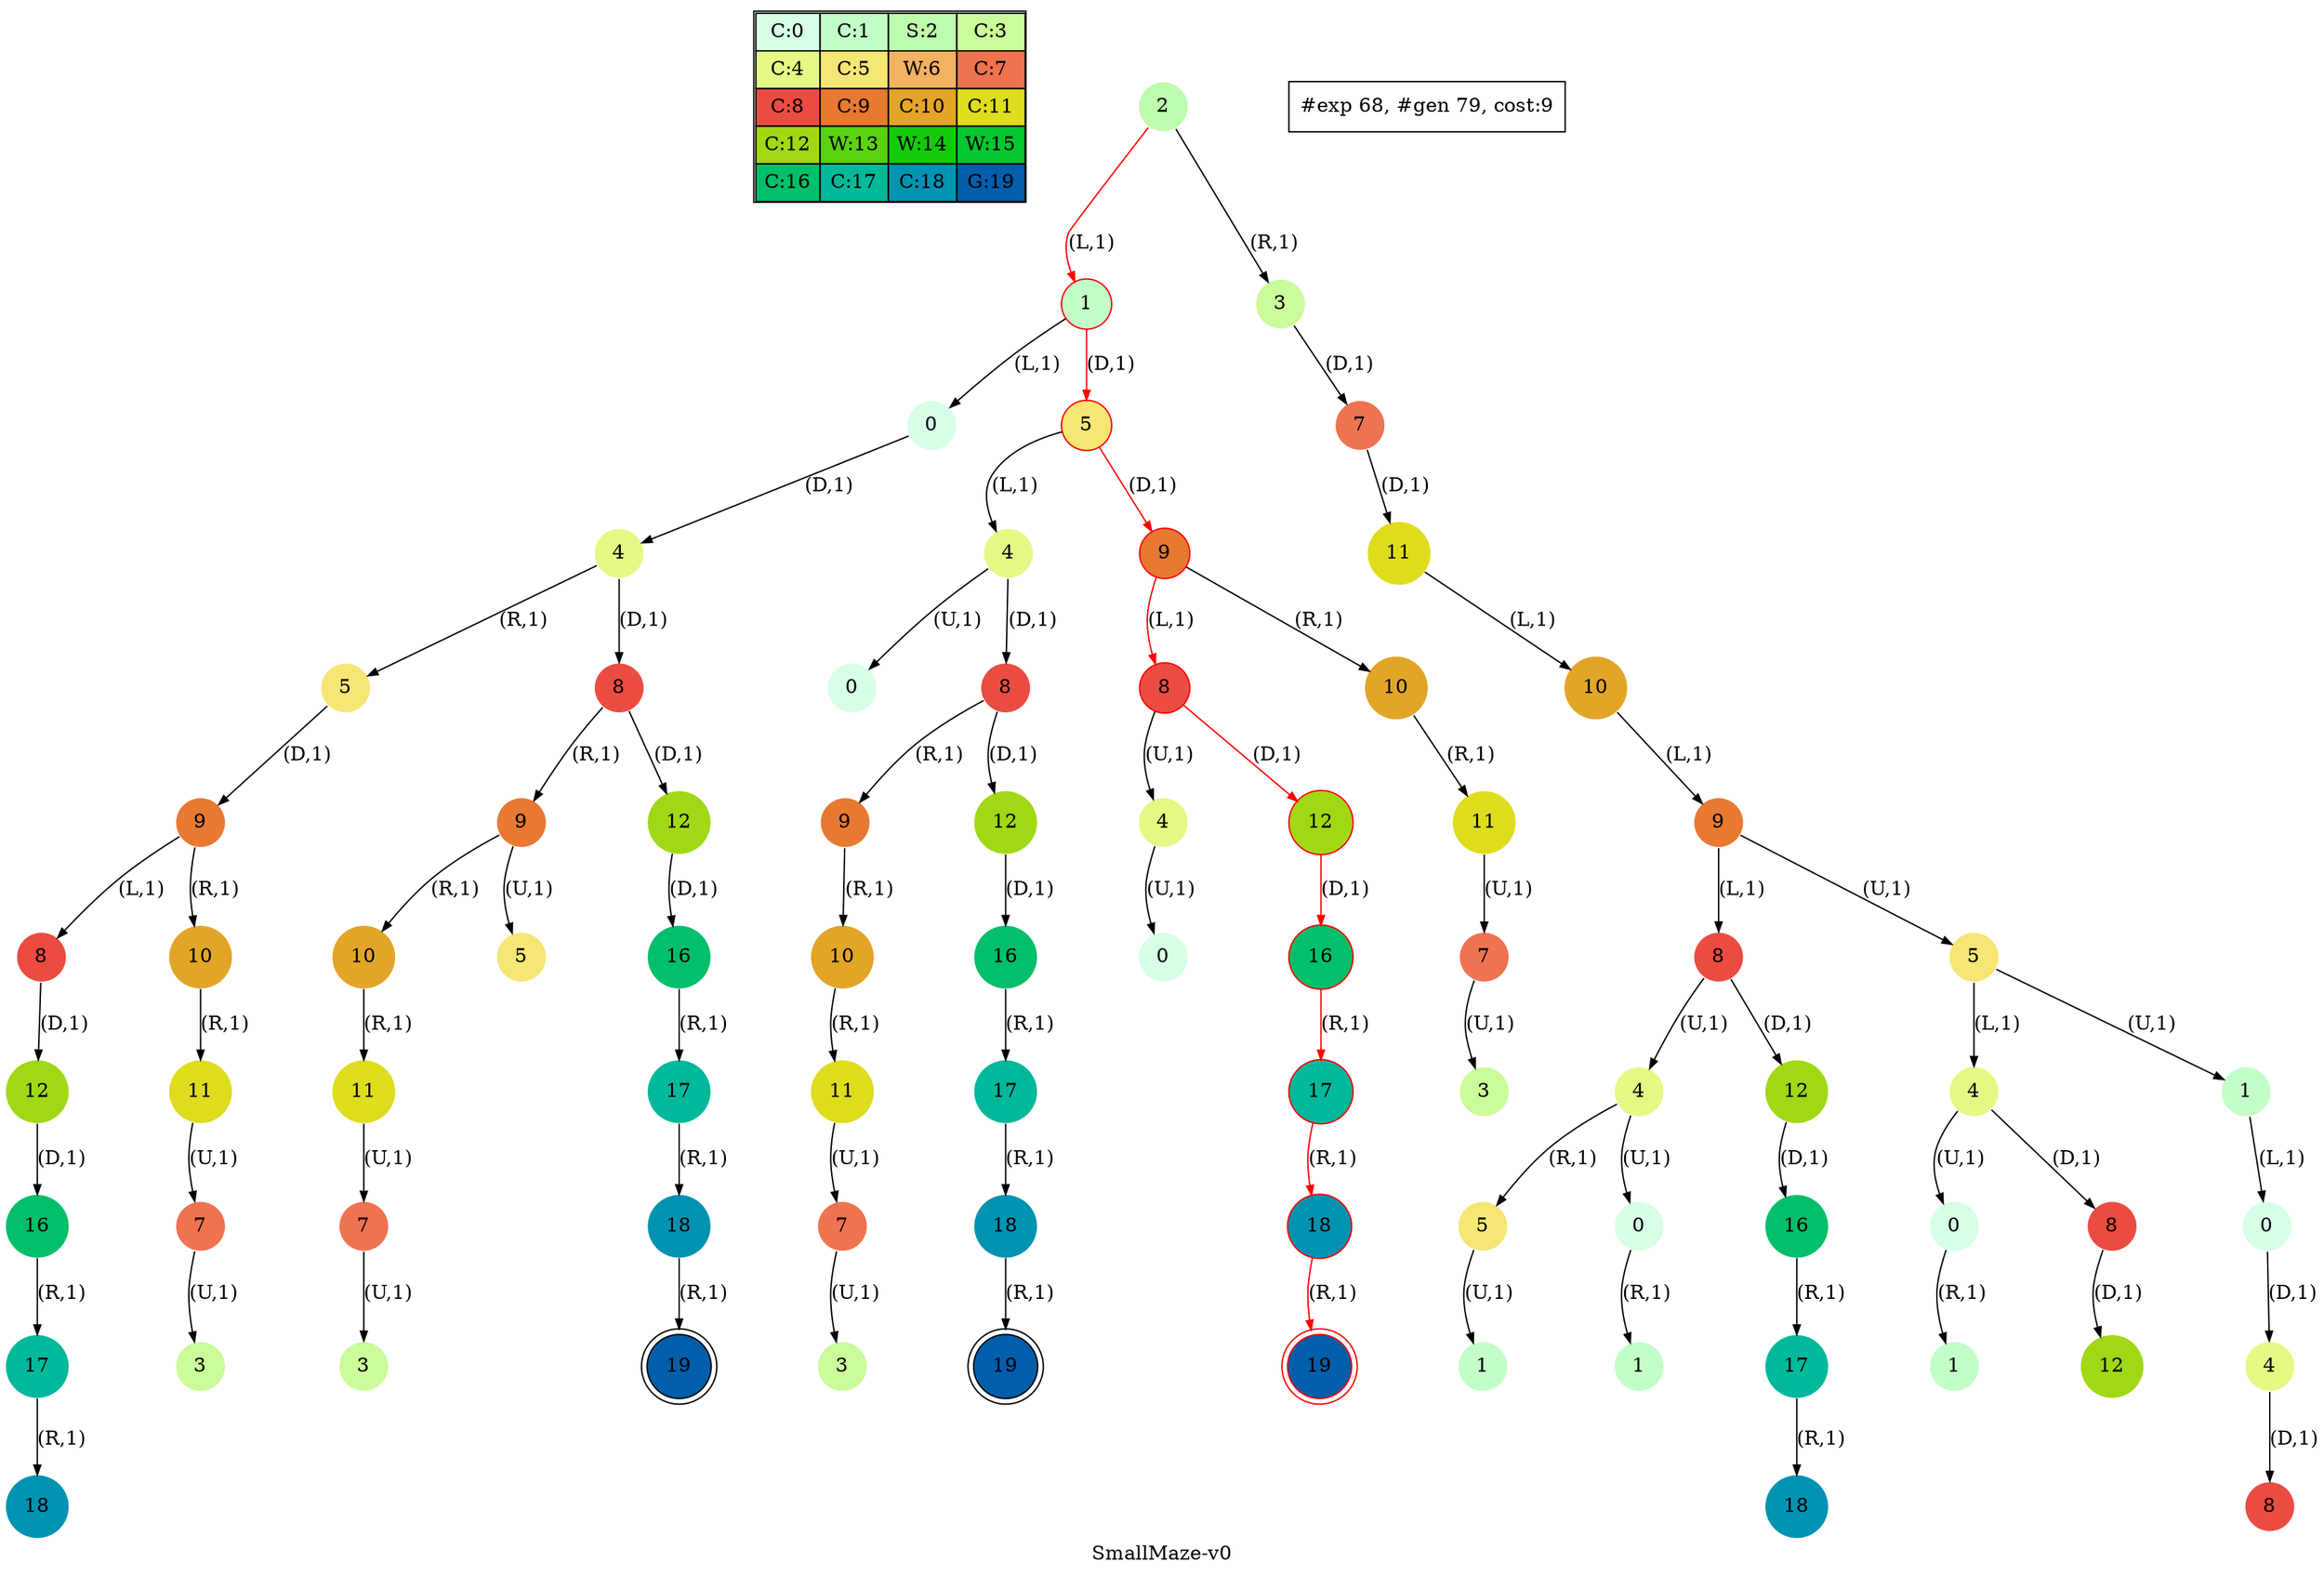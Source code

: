 digraph SmallMaze { label="SmallMaze-v0"
subgraph MAP {label=Map;map [shape=plaintext label=<<table border="1" cellpadding="5" cellspacing="0" cellborder="1"><tr><td bgcolor="0.39803922 0.15947579 0.99679532 1.        ">C:0</td><td bgcolor="0.35098039 0.23194764 0.99315867 1.        ">C:1</td><td bgcolor="0.29607843 0.31486959 0.98720184 1.        ">S:2</td><td bgcolor="0.24901961 0.38410575 0.98063477 1.        ">C:3</td></tr><tr><td bgcolor="0.19411765 0.46220388 0.97128103 1.        ">C:4</td><td bgcolor="0.14705882 0.52643216 0.96182564 1.        ">C:5</td><td bgcolor="0.09215686 0.59770746 0.94913494 1.        ">W:6</td><td bgcolor="0.0372549  0.66454018 0.93467977 1.        ">C:7</td></tr><tr><td bgcolor="0.00980392 0.71791192 0.92090552 1.        ">C:8</td><td bgcolor="0.06470588 0.77520398 0.9032472  1.        ">C:9</td><td bgcolor="0.11176471 0.81974048 0.88677369 1.        ">C:10</td><td bgcolor="0.16666667 0.8660254  0.8660254  1.        ">C:11</td></tr><tr><td bgcolor="0.21372549 0.9005867  0.84695821 1.        ">C:12</td><td bgcolor="0.26862745 0.93467977 0.82325295 1.        ">W:13</td><td bgcolor="0.32352941 0.96182564 0.79801723 1.        ">W:14</td><td bgcolor="0.37058824 0.97940977 0.77520398 1.        ">W:15</td></tr><tr><td bgcolor="0.4254902  0.99315867 0.74725253 1.        ">C:16</td><td bgcolor="0.47254902 0.99907048 0.72218645 1.        ">C:17</td><td bgcolor="0.52745098 0.99907048 0.69169844 1.        ">C:18</td><td bgcolor="0.5745098  0.99315867 0.66454018 1.        ">G:19</td></tr></table>>]} 
nodesep=1 ranksep=0.5 node [shape=circle] edge [arrowsize=0.7] 
"0_2" [label=2 style=filled color=white  fillcolor="0.29607843 0.31486959 0.98720184 1.        "]; 
"0_2.1-0" [label=1 style=filled color=white  fillcolor="0.35098039 0.23194764 0.99315867 1.        "color=red ];   "0_2" -> "0_2.1-0" [label="(L,1)" color=red ];  
"0_2.3-1" [label=3 style=filled color=white  fillcolor="0.24901961 0.38410575 0.98063477 1.        "];  "0_2" -> "0_2.3-1" [label="(R,1)" ]; 
"0_2.1.0-0" [label=0 style=filled color=white  fillcolor="0.39803922 0.15947579 0.99679532 1.        "];  "0_2.1-0" -> "0_2.1.0-0" [label="(L,1)" ]; 
"0_2.1.5-3" [label=5 style=filled color=white  fillcolor="0.14705882 0.52643216 0.96182564 1.        "color=red ];   "0_2.1-0" -> "0_2.1.5-3" [label="(D,1)" color=red ];  
"0_2.3.7-3" [label=7 style=filled color=white  fillcolor="0.0372549  0.66454018 0.93467977 1.        "];  "0_2.3-1" -> "0_2.3.7-3" [label="(D,1)" ]; 
"0_2.1.0.4-3" [label=4 style=filled color=white  fillcolor="0.19411765 0.46220388 0.97128103 1.        "];  "0_2.1.0-0" -> "0_2.1.0.4-3" [label="(D,1)" ]; 
"0_2.1.5.4-0" [label=4 style=filled color=white  fillcolor="0.19411765 0.46220388 0.97128103 1.        "];  "0_2.1.5-3" -> "0_2.1.5.4-0" [label="(L,1)" ]; 
"0_2.1.5.9-3" [label=9 style=filled color=white  fillcolor="0.06470588 0.77520398 0.9032472  1.        "color=red ];   "0_2.1.5-3" -> "0_2.1.5.9-3" [label="(D,1)" color=red ];  
"0_2.3.7.11-3" [label=11 style=filled color=white  fillcolor="0.16666667 0.8660254  0.8660254  1.        "];  "0_2.3.7-3" -> "0_2.3.7.11-3" [label="(D,1)" ]; 
"0_2.1.5.4.0-2" [label=0 style=filled color=white  fillcolor="0.39803922 0.15947579 0.99679532 1.        "];  "0_2.1.5.4-0" -> "0_2.1.5.4.0-2" [label="(U,1)" ]; 
"0_2.1.5.4.8-3" [label=8 style=filled color=white  fillcolor="0.00980392 0.71791192 0.92090552 1.        "];  "0_2.1.5.4-0" -> "0_2.1.5.4.8-3" [label="(D,1)" ]; 
"0_2.1.5.9.8-0" [label=8 style=filled color=white  fillcolor="0.00980392 0.71791192 0.92090552 1.        "color=red ];   "0_2.1.5.9-3" -> "0_2.1.5.9.8-0" [label="(L,1)" color=red ];  
"0_2.1.5.9.10-1" [label=10 style=filled color=white  fillcolor="0.11176471 0.81974048 0.88677369 1.        "];  "0_2.1.5.9-3" -> "0_2.1.5.9.10-1" [label="(R,1)" ]; 
"0_2.3.7.11.10-0" [label=10 style=filled color=white  fillcolor="0.11176471 0.81974048 0.88677369 1.        "];  "0_2.3.7.11-3" -> "0_2.3.7.11.10-0" [label="(L,1)" ]; 
"0_2.1.0.4.5-1" [label=5 style=filled color=white  fillcolor="0.14705882 0.52643216 0.96182564 1.        "];  "0_2.1.0.4-3" -> "0_2.1.0.4.5-1" [label="(R,1)" ]; 
"0_2.1.0.4.8-3" [label=8 style=filled color=white  fillcolor="0.00980392 0.71791192 0.92090552 1.        "];  "0_2.1.0.4-3" -> "0_2.1.0.4.8-3" [label="(D,1)" ]; 
"0_2.1.5.4.8.9-1" [label=9 style=filled color=white  fillcolor="0.06470588 0.77520398 0.9032472  1.        "];  "0_2.1.5.4.8-3" -> "0_2.1.5.4.8.9-1" [label="(R,1)" ]; 
"0_2.1.5.4.8.12-3" [label=12 style=filled color=white  fillcolor="0.21372549 0.9005867  0.84695821 1.        "];  "0_2.1.5.4.8-3" -> "0_2.1.5.4.8.12-3" [label="(D,1)" ]; 
"0_2.3.7.11.10.9-0" [label=9 style=filled color=white  fillcolor="0.06470588 0.77520398 0.9032472  1.        "];  "0_2.3.7.11.10-0" -> "0_2.3.7.11.10.9-0" [label="(L,1)" ]; 
"0_2.1.0.4.5.9-3" [label=9 style=filled color=white  fillcolor="0.06470588 0.77520398 0.9032472  1.        "];  "0_2.1.0.4.5-1" -> "0_2.1.0.4.5.9-3" [label="(D,1)" ]; 
"0_2.1.0.4.8.9-1" [label=9 style=filled color=white  fillcolor="0.06470588 0.77520398 0.9032472  1.        "];  "0_2.1.0.4.8-3" -> "0_2.1.0.4.8.9-1" [label="(R,1)" ]; 
"0_2.1.0.4.8.12-3" [label=12 style=filled color=white  fillcolor="0.21372549 0.9005867  0.84695821 1.        "];  "0_2.1.0.4.8-3" -> "0_2.1.0.4.8.12-3" [label="(D,1)" ]; 
"0_2.1.5.9.8.4-2" [label=4 style=filled color=white  fillcolor="0.19411765 0.46220388 0.97128103 1.        "];  "0_2.1.5.9.8-0" -> "0_2.1.5.9.8.4-2" [label="(U,1)" ]; 
"0_2.1.5.9.8.12-3" [label=12 style=filled color=white  fillcolor="0.21372549 0.9005867  0.84695821 1.        "color=red ];   "0_2.1.5.9.8-0" -> "0_2.1.5.9.8.12-3" [label="(D,1)" color=red ];  
"0_2.1.5.9.10.11-1" [label=11 style=filled color=white  fillcolor="0.16666667 0.8660254  0.8660254  1.        "];  "0_2.1.5.9.10-1" -> "0_2.1.5.9.10.11-1" [label="(R,1)" ]; 
"0_2.1.5.4.8.9.10-1" [label=10 style=filled color=white  fillcolor="0.11176471 0.81974048 0.88677369 1.        "];  "0_2.1.5.4.8.9-1" -> "0_2.1.5.4.8.9.10-1" [label="(R,1)" ]; 
"0_2.3.7.11.10.9.8-0" [label=8 style=filled color=white  fillcolor="0.00980392 0.71791192 0.92090552 1.        "];  "0_2.3.7.11.10.9-0" -> "0_2.3.7.11.10.9.8-0" [label="(L,1)" ]; 
"0_2.3.7.11.10.9.5-2" [label=5 style=filled color=white  fillcolor="0.14705882 0.52643216 0.96182564 1.        "];  "0_2.3.7.11.10.9-0" -> "0_2.3.7.11.10.9.5-2" [label="(U,1)" ]; 
"0_2.1.5.9.10.11.7-2" [label=7 style=filled color=white  fillcolor="0.0372549  0.66454018 0.93467977 1.        "];  "0_2.1.5.9.10.11-1" -> "0_2.1.5.9.10.11.7-2" [label="(U,1)" ]; 
"0_2.1.5.9.8.4.0-2" [label=0 style=filled color=white  fillcolor="0.39803922 0.15947579 0.99679532 1.        "];  "0_2.1.5.9.8.4-2" -> "0_2.1.5.9.8.4.0-2" [label="(U,1)" ]; 
"0_2.1.5.4.8.12.16-3" [label=16 style=filled color=white  fillcolor="0.4254902  0.99315867 0.74725253 1.        "];  "0_2.1.5.4.8.12-3" -> "0_2.1.5.4.8.12.16-3" [label="(D,1)" ]; 
"0_2.1.0.4.5.9.8-0" [label=8 style=filled color=white  fillcolor="0.00980392 0.71791192 0.92090552 1.        "];  "0_2.1.0.4.5.9-3" -> "0_2.1.0.4.5.9.8-0" [label="(L,1)" ]; 
"0_2.1.0.4.5.9.10-1" [label=10 style=filled color=white  fillcolor="0.11176471 0.81974048 0.88677369 1.        "];  "0_2.1.0.4.5.9-3" -> "0_2.1.0.4.5.9.10-1" [label="(R,1)" ]; 
"0_2.1.5.9.8.12.16-3" [label=16 style=filled color=white  fillcolor="0.4254902  0.99315867 0.74725253 1.        "color=red ];   "0_2.1.5.9.8.12-3" -> "0_2.1.5.9.8.12.16-3" [label="(D,1)" color=red ];  
"0_2.1.0.4.8.9.10-1" [label=10 style=filled color=white  fillcolor="0.11176471 0.81974048 0.88677369 1.        "];  "0_2.1.0.4.8.9-1" -> "0_2.1.0.4.8.9.10-1" [label="(R,1)" ]; 
"0_2.1.0.4.8.9.5-2" [label=5 style=filled color=white  fillcolor="0.14705882 0.52643216 0.96182564 1.        "];  "0_2.1.0.4.8.9-1" -> "0_2.1.0.4.8.9.5-2" [label="(U,1)" ]; 
"0_2.1.0.4.8.12.16-3" [label=16 style=filled color=white  fillcolor="0.4254902  0.99315867 0.74725253 1.        "];  "0_2.1.0.4.8.12-3" -> "0_2.1.0.4.8.12.16-3" [label="(D,1)" ]; 
"0_2.1.5.4.8.9.10.11-1" [label=11 style=filled color=white  fillcolor="0.16666667 0.8660254  0.8660254  1.        "];  "0_2.1.5.4.8.9.10-1" -> "0_2.1.5.4.8.9.10.11-1" [label="(R,1)" ]; 
"0_2.1.5.9.10.11.7.3-2" [label=3 style=filled color=white  fillcolor="0.24901961 0.38410575 0.98063477 1.        "];  "0_2.1.5.9.10.11.7-2" -> "0_2.1.5.9.10.11.7.3-2" [label="(U,1)" ]; 
"0_2.1.0.4.8.12.16.17-1" [label=17 style=filled color=white  fillcolor="0.47254902 0.99907048 0.72218645 1.        "];  "0_2.1.0.4.8.12.16-3" -> "0_2.1.0.4.8.12.16.17-1" [label="(R,1)" ]; 
"0_2.3.7.11.10.9.5.4-0" [label=4 style=filled color=white  fillcolor="0.19411765 0.46220388 0.97128103 1.        "];  "0_2.3.7.11.10.9.5-2" -> "0_2.3.7.11.10.9.5.4-0" [label="(L,1)" ]; 
"0_2.3.7.11.10.9.5.1-2" [label=1 style=filled color=white  fillcolor="0.35098039 0.23194764 0.99315867 1.        "];  "0_2.3.7.11.10.9.5-2" -> "0_2.3.7.11.10.9.5.1-2" [label="(U,1)" ]; 
"0_2.1.0.4.8.9.10.11-1" [label=11 style=filled color=white  fillcolor="0.16666667 0.8660254  0.8660254  1.        "];  "0_2.1.0.4.8.9.10-1" -> "0_2.1.0.4.8.9.10.11-1" [label="(R,1)" ]; 
"0_2.1.0.4.5.9.8.12-3" [label=12 style=filled color=white  fillcolor="0.21372549 0.9005867  0.84695821 1.        "];  "0_2.1.0.4.5.9.8-0" -> "0_2.1.0.4.5.9.8.12-3" [label="(D,1)" ]; 
"0_2.1.5.9.8.12.16.17-1" [label=17 style=filled color=white  fillcolor="0.47254902 0.99907048 0.72218645 1.        "color=red ];   "0_2.1.5.9.8.12.16-3" -> "0_2.1.5.9.8.12.16.17-1" [label="(R,1)" color=red ];  
"0_2.3.7.11.10.9.8.4-2" [label=4 style=filled color=white  fillcolor="0.19411765 0.46220388 0.97128103 1.        "];  "0_2.3.7.11.10.9.8-0" -> "0_2.3.7.11.10.9.8.4-2" [label="(U,1)" ]; 
"0_2.3.7.11.10.9.8.12-3" [label=12 style=filled color=white  fillcolor="0.21372549 0.9005867  0.84695821 1.        "];  "0_2.3.7.11.10.9.8-0" -> "0_2.3.7.11.10.9.8.12-3" [label="(D,1)" ]; 
"0_2.1.0.4.5.9.10.11-1" [label=11 style=filled color=white  fillcolor="0.16666667 0.8660254  0.8660254  1.        "];  "0_2.1.0.4.5.9.10-1" -> "0_2.1.0.4.5.9.10.11-1" [label="(R,1)" ]; 
"0_2.1.5.4.8.12.16.17-1" [label=17 style=filled color=white  fillcolor="0.47254902 0.99907048 0.72218645 1.        "];  "0_2.1.5.4.8.12.16-3" -> "0_2.1.5.4.8.12.16.17-1" [label="(R,1)" ]; 
"0_2.1.5.4.8.9.10.11.7-2" [label=7 style=filled color=white  fillcolor="0.0372549  0.66454018 0.93467977 1.        "];  "0_2.1.5.4.8.9.10.11-1" -> "0_2.1.5.4.8.9.10.11.7-2" [label="(U,1)" ]; 
"0_2.1.0.4.8.12.16.17.18-1" [label=18 style=filled color=white  fillcolor="0.52745098 0.99907048 0.69169844 1.        "];  "0_2.1.0.4.8.12.16.17-1" -> "0_2.1.0.4.8.12.16.17.18-1" [label="(R,1)" ]; 
"0_2.1.0.4.5.9.10.11.7-2" [label=7 style=filled color=white  fillcolor="0.0372549  0.66454018 0.93467977 1.        "];  "0_2.1.0.4.5.9.10.11-1" -> "0_2.1.0.4.5.9.10.11.7-2" [label="(U,1)" ]; 
"0_2.1.5.4.8.12.16.17.18-1" [label=18 style=filled color=white  fillcolor="0.52745098 0.99907048 0.69169844 1.        "];  "0_2.1.5.4.8.12.16.17-1" -> "0_2.1.5.4.8.12.16.17.18-1" [label="(R,1)" ]; 
"0_2.3.7.11.10.9.5.4.0-2" [label=0 style=filled color=white  fillcolor="0.39803922 0.15947579 0.99679532 1.        "];  "0_2.3.7.11.10.9.5.4-0" -> "0_2.3.7.11.10.9.5.4.0-2" [label="(U,1)" ]; 
"0_2.3.7.11.10.9.5.4.8-3" [label=8 style=filled color=white  fillcolor="0.00980392 0.71791192 0.92090552 1.        "];  "0_2.3.7.11.10.9.5.4-0" -> "0_2.3.7.11.10.9.5.4.8-3" [label="(D,1)" ]; 
"0_2.3.7.11.10.9.8.4.5-1" [label=5 style=filled color=white  fillcolor="0.14705882 0.52643216 0.96182564 1.        "];  "0_2.3.7.11.10.9.8.4-2" -> "0_2.3.7.11.10.9.8.4.5-1" [label="(R,1)" ]; 
"0_2.3.7.11.10.9.8.4.0-2" [label=0 style=filled color=white  fillcolor="0.39803922 0.15947579 0.99679532 1.        "];  "0_2.3.7.11.10.9.8.4-2" -> "0_2.3.7.11.10.9.8.4.0-2" [label="(U,1)" ]; 
"0_2.3.7.11.10.9.8.12.16-3" [label=16 style=filled color=white  fillcolor="0.4254902  0.99315867 0.74725253 1.        "];  "0_2.3.7.11.10.9.8.12-3" -> "0_2.3.7.11.10.9.8.12.16-3" [label="(D,1)" ]; 
"0_2.3.7.11.10.9.5.1.0-0" [label=0 style=filled color=white  fillcolor="0.39803922 0.15947579 0.99679532 1.        "];  "0_2.3.7.11.10.9.5.1-2" -> "0_2.3.7.11.10.9.5.1.0-0" [label="(L,1)" ]; 
"0_2.1.0.4.8.9.10.11.7-2" [label=7 style=filled color=white  fillcolor="0.0372549  0.66454018 0.93467977 1.        "];  "0_2.1.0.4.8.9.10.11-1" -> "0_2.1.0.4.8.9.10.11.7-2" [label="(U,1)" ]; 
"0_2.1.5.9.8.12.16.17.18-1" [label=18 style=filled color=white  fillcolor="0.52745098 0.99907048 0.69169844 1.        "color=red ];   "0_2.1.5.9.8.12.16.17-1" -> "0_2.1.5.9.8.12.16.17.18-1" [label="(R,1)" color=red ];  
"0_2.1.0.4.5.9.8.12.16-3" [label=16 style=filled color=white  fillcolor="0.4254902  0.99315867 0.74725253 1.        "];  "0_2.1.0.4.5.9.8.12-3" -> "0_2.1.0.4.5.9.8.12.16-3" [label="(D,1)" ]; 
"0_2.1.5.4.8.9.10.11.7.3-2" [label=3 style=filled color=white  fillcolor="0.24901961 0.38410575 0.98063477 1.        "];  "0_2.1.5.4.8.9.10.11.7-2" -> "0_2.1.5.4.8.9.10.11.7.3-2" [label="(U,1)" ]; 
"0_2.1.0.4.5.9.10.11.7.3-2" [label=3 style=filled color=white  fillcolor="0.24901961 0.38410575 0.98063477 1.        "];  "0_2.1.0.4.5.9.10.11.7-2" -> "0_2.1.0.4.5.9.10.11.7.3-2" [label="(U,1)" ]; 
"0_2.1.5.9.8.12.16.17.18.19-1" [label=19 style=filled color=red peripheries=2 fillcolor="0.5745098  0.99315867 0.66454018 1.        "color=red ];   "0_2.1.5.9.8.12.16.17.18-1" -> "0_2.1.5.9.8.12.16.17.18.19-1" [label="(R,1)" color=red ];  
"0_2.1.0.4.5.9.8.12.16.17-1" [label=17 style=filled color=white  fillcolor="0.47254902 0.99907048 0.72218645 1.        "];  "0_2.1.0.4.5.9.8.12.16-3" -> "0_2.1.0.4.5.9.8.12.16.17-1" [label="(R,1)" ]; 
"0_2.1.0.4.8.12.16.17.18.19-1" [label=19 style=filled color=black peripheries=2 fillcolor="0.5745098  0.99315867 0.66454018 1.        "];  "0_2.1.0.4.8.12.16.17.18-1" -> "0_2.1.0.4.8.12.16.17.18.19-1" [label="(R,1)" ]; 
"0_2.3.7.11.10.9.8.4.5.1-2" [label=1 style=filled color=white  fillcolor="0.35098039 0.23194764 0.99315867 1.        "];  "0_2.3.7.11.10.9.8.4.5-1" -> "0_2.3.7.11.10.9.8.4.5.1-2" [label="(U,1)" ]; 
"0_2.3.7.11.10.9.5.4.0.1-1" [label=1 style=filled color=white  fillcolor="0.35098039 0.23194764 0.99315867 1.        "];  "0_2.3.7.11.10.9.5.4.0-2" -> "0_2.3.7.11.10.9.5.4.0.1-1" [label="(R,1)" ]; 
"0_2.3.7.11.10.9.5.4.8.12-3" [label=12 style=filled color=white  fillcolor="0.21372549 0.9005867  0.84695821 1.        "];  "0_2.3.7.11.10.9.5.4.8-3" -> "0_2.3.7.11.10.9.5.4.8.12-3" [label="(D,1)" ]; 
"0_2.1.0.4.8.9.10.11.7.3-2" [label=3 style=filled color=white  fillcolor="0.24901961 0.38410575 0.98063477 1.        "];  "0_2.1.0.4.8.9.10.11.7-2" -> "0_2.1.0.4.8.9.10.11.7.3-2" [label="(U,1)" ]; 
"0_2.1.5.4.8.12.16.17.18.19-1" [label=19 style=filled color=black peripheries=2 fillcolor="0.5745098  0.99315867 0.66454018 1.        "];  "0_2.1.5.4.8.12.16.17.18-1" -> "0_2.1.5.4.8.12.16.17.18.19-1" [label="(R,1)" ]; 
"0_2.3.7.11.10.9.8.4.0.1-1" [label=1 style=filled color=white  fillcolor="0.35098039 0.23194764 0.99315867 1.        "];  "0_2.3.7.11.10.9.8.4.0-2" -> "0_2.3.7.11.10.9.8.4.0.1-1" [label="(R,1)" ]; 
"0_2.3.7.11.10.9.5.1.0.4-3" [label=4 style=filled color=white  fillcolor="0.19411765 0.46220388 0.97128103 1.        "];  "0_2.3.7.11.10.9.5.1.0-0" -> "0_2.3.7.11.10.9.5.1.0.4-3" [label="(D,1)" ]; 
"0_2.3.7.11.10.9.8.12.16.17-1" [label=17 style=filled color=white  fillcolor="0.47254902 0.99907048 0.72218645 1.        "];  "0_2.3.7.11.10.9.8.12.16-3" -> "0_2.3.7.11.10.9.8.12.16.17-1" [label="(R,1)" ]; 
"0_2.1.0.4.5.9.8.12.16.17.18-1" [label=18 style=filled color=white  fillcolor="0.52745098 0.99907048 0.69169844 1.        "];  "0_2.1.0.4.5.9.8.12.16.17-1" -> "0_2.1.0.4.5.9.8.12.16.17.18-1" [label="(R,1)" ]; 
"0_2.3.7.11.10.9.5.1.0.4.8-3" [label=8 style=filled color=white  fillcolor="0.00980392 0.71791192 0.92090552 1.        "];  "0_2.3.7.11.10.9.5.1.0.4-3" -> "0_2.3.7.11.10.9.5.1.0.4.8-3" [label="(D,1)" ]; 
"0_2.3.7.11.10.9.8.12.16.17.18-1" [label=18 style=filled color=white  fillcolor="0.52745098 0.99907048 0.69169844 1.        "];  "0_2.3.7.11.10.9.8.12.16.17-1" -> "0_2.3.7.11.10.9.8.12.16.17.18-1" [label="(R,1)" ]; 
 "#exp 68, #gen 79, cost:9" [ shape=box ];
}
